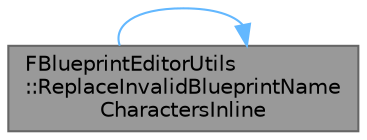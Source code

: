 digraph "FBlueprintEditorUtils::ReplaceInvalidBlueprintNameCharactersInline"
{
 // INTERACTIVE_SVG=YES
 // LATEX_PDF_SIZE
  bgcolor="transparent";
  edge [fontname=Helvetica,fontsize=10,labelfontname=Helvetica,labelfontsize=10];
  node [fontname=Helvetica,fontsize=10,shape=box,height=0.2,width=0.4];
  rankdir="RL";
  Node1 [id="Node000001",label="FBlueprintEditorUtils\l::ReplaceInvalidBlueprintName\lCharactersInline",height=0.2,width=0.4,color="gray40", fillcolor="grey60", style="filled", fontcolor="black",tooltip="Util version of ReplaceInvalidBlueprintNameCharacters that performs the operation inline."];
  Node1 -> Node1 [id="edge1_Node000001_Node000001",dir="back",color="steelblue1",style="solid",tooltip=" "];
}

